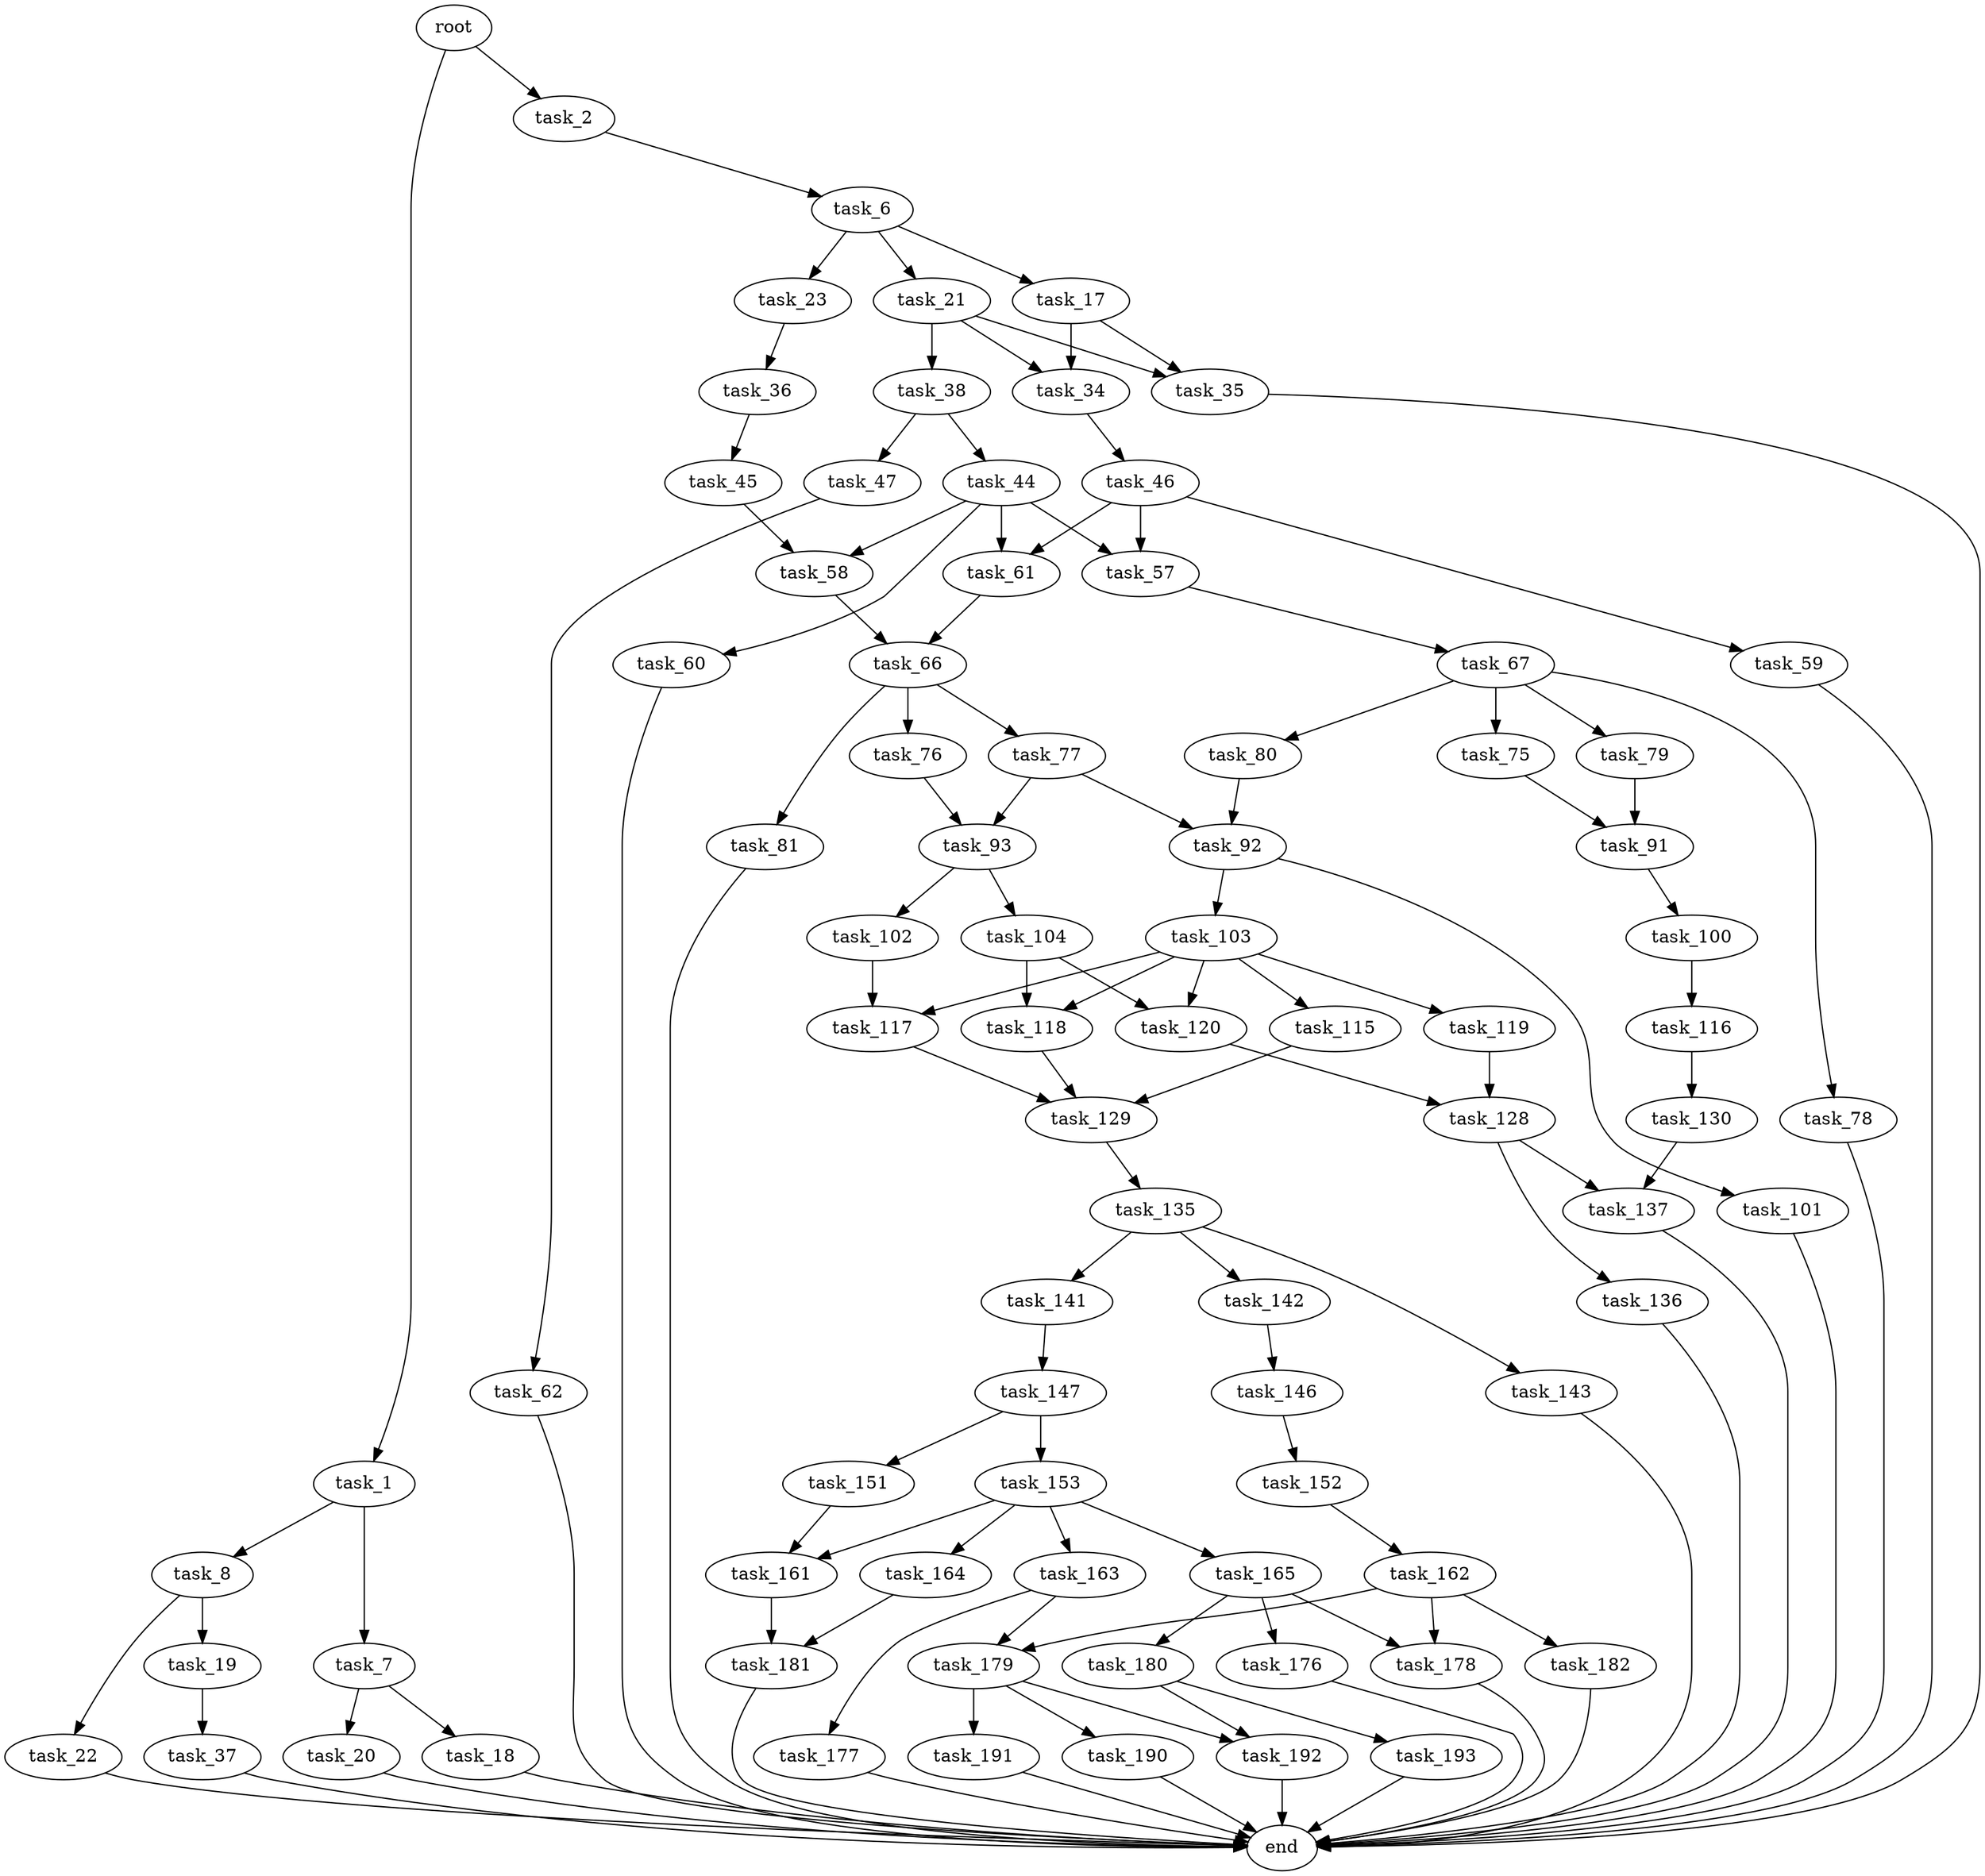 digraph G {
  root [size="0.000000"];
  task_1 [size="136625127182.000000"];
  task_2 [size="277682374055.000000"];
  task_6 [size="4188306098.000000"];
  task_7 [size="368293445632.000000"];
  task_8 [size="650109449869.000000"];
  task_17 [size="34456492725.000000"];
  task_18 [size="11145899443.000000"];
  task_19 [size="17908154463.000000"];
  task_20 [size="134217728000.000000"];
  task_21 [size="41206522776.000000"];
  task_22 [size="26753817835.000000"];
  task_23 [size="1950895888.000000"];
  task_34 [size="111828410479.000000"];
  task_35 [size="361934386.000000"];
  task_36 [size="1817779757.000000"];
  task_37 [size="138397883619.000000"];
  task_38 [size="68719476736.000000"];
  task_44 [size="134217728000.000000"];
  task_45 [size="15646166959.000000"];
  task_46 [size="170351483978.000000"];
  task_47 [size="549755813888.000000"];
  task_57 [size="549755813888.000000"];
  task_58 [size="8589934592.000000"];
  task_59 [size="1212968756.000000"];
  task_60 [size="231928233984.000000"];
  task_61 [size="8589934592.000000"];
  task_62 [size="231928233984.000000"];
  task_66 [size="368293445632.000000"];
  task_67 [size="68719476736.000000"];
  task_75 [size="23589159019.000000"];
  task_76 [size="1200181449.000000"];
  task_77 [size="405162989882.000000"];
  task_78 [size="782757789696.000000"];
  task_79 [size="308848837265.000000"];
  task_80 [size="1073741824000.000000"];
  task_81 [size="1656217756.000000"];
  task_91 [size="244063765996.000000"];
  task_92 [size="8589934592.000000"];
  task_93 [size="28991029248.000000"];
  task_100 [size="12159365726.000000"];
  task_101 [size="10966933528.000000"];
  task_102 [size="106247747638.000000"];
  task_103 [size="68719476736.000000"];
  task_104 [size="28991029248.000000"];
  task_115 [size="549755813888.000000"];
  task_116 [size="62332316155.000000"];
  task_117 [size="4589760556.000000"];
  task_118 [size="782757789696.000000"];
  task_119 [size="44584052294.000000"];
  task_120 [size="82802667597.000000"];
  task_128 [size="14893215617.000000"];
  task_129 [size="144870741196.000000"];
  task_130 [size="12743870392.000000"];
  task_135 [size="244108684962.000000"];
  task_136 [size="48159809148.000000"];
  task_137 [size="6559543118.000000"];
  task_141 [size="18565944785.000000"];
  task_142 [size="368293445632.000000"];
  task_143 [size="134217728000.000000"];
  task_146 [size="668235705622.000000"];
  task_147 [size="8589934592.000000"];
  task_151 [size="8589934592.000000"];
  task_152 [size="262273962268.000000"];
  task_153 [size="273410464230.000000"];
  task_161 [size="563093379428.000000"];
  task_162 [size="1073741824000.000000"];
  task_163 [size="2577571712.000000"];
  task_164 [size="28991029248.000000"];
  task_165 [size="368293445632.000000"];
  task_176 [size="4035705935.000000"];
  task_177 [size="782757789696.000000"];
  task_178 [size="782757789696.000000"];
  task_179 [size="51291888018.000000"];
  task_180 [size="766241861195.000000"];
  task_181 [size="1166872042230.000000"];
  task_182 [size="1073741824000.000000"];
  task_190 [size="6427378112.000000"];
  task_191 [size="6328051961.000000"];
  task_192 [size="28991029248.000000"];
  task_193 [size="443043277981.000000"];
  end [size="0.000000"];

  root -> task_1 [size="1.000000"];
  root -> task_2 [size="1.000000"];
  task_1 -> task_7 [size="209715200.000000"];
  task_1 -> task_8 [size="209715200.000000"];
  task_2 -> task_6 [size="838860800.000000"];
  task_6 -> task_17 [size="75497472.000000"];
  task_6 -> task_21 [size="75497472.000000"];
  task_6 -> task_23 [size="75497472.000000"];
  task_7 -> task_18 [size="411041792.000000"];
  task_7 -> task_20 [size="411041792.000000"];
  task_8 -> task_19 [size="411041792.000000"];
  task_8 -> task_22 [size="411041792.000000"];
  task_17 -> task_34 [size="838860800.000000"];
  task_17 -> task_35 [size="838860800.000000"];
  task_18 -> end [size="1.000000"];
  task_19 -> task_37 [size="75497472.000000"];
  task_20 -> end [size="1.000000"];
  task_21 -> task_34 [size="679477248.000000"];
  task_21 -> task_35 [size="679477248.000000"];
  task_21 -> task_38 [size="679477248.000000"];
  task_22 -> end [size="1.000000"];
  task_23 -> task_36 [size="75497472.000000"];
  task_34 -> task_46 [size="75497472.000000"];
  task_35 -> end [size="1.000000"];
  task_36 -> task_45 [size="33554432.000000"];
  task_37 -> end [size="1.000000"];
  task_38 -> task_44 [size="134217728.000000"];
  task_38 -> task_47 [size="134217728.000000"];
  task_44 -> task_57 [size="209715200.000000"];
  task_44 -> task_58 [size="209715200.000000"];
  task_44 -> task_60 [size="209715200.000000"];
  task_44 -> task_61 [size="209715200.000000"];
  task_45 -> task_58 [size="838860800.000000"];
  task_46 -> task_57 [size="301989888.000000"];
  task_46 -> task_59 [size="301989888.000000"];
  task_46 -> task_61 [size="301989888.000000"];
  task_47 -> task_62 [size="536870912.000000"];
  task_57 -> task_67 [size="536870912.000000"];
  task_58 -> task_66 [size="33554432.000000"];
  task_59 -> end [size="1.000000"];
  task_60 -> end [size="1.000000"];
  task_61 -> task_66 [size="33554432.000000"];
  task_62 -> end [size="1.000000"];
  task_66 -> task_76 [size="411041792.000000"];
  task_66 -> task_77 [size="411041792.000000"];
  task_66 -> task_81 [size="411041792.000000"];
  task_67 -> task_75 [size="134217728.000000"];
  task_67 -> task_78 [size="134217728.000000"];
  task_67 -> task_79 [size="134217728.000000"];
  task_67 -> task_80 [size="134217728.000000"];
  task_75 -> task_91 [size="411041792.000000"];
  task_76 -> task_93 [size="33554432.000000"];
  task_77 -> task_92 [size="301989888.000000"];
  task_77 -> task_93 [size="301989888.000000"];
  task_78 -> end [size="1.000000"];
  task_79 -> task_91 [size="301989888.000000"];
  task_80 -> task_92 [size="838860800.000000"];
  task_81 -> end [size="1.000000"];
  task_91 -> task_100 [size="838860800.000000"];
  task_92 -> task_101 [size="33554432.000000"];
  task_92 -> task_103 [size="33554432.000000"];
  task_93 -> task_102 [size="75497472.000000"];
  task_93 -> task_104 [size="75497472.000000"];
  task_100 -> task_116 [size="209715200.000000"];
  task_101 -> end [size="1.000000"];
  task_102 -> task_117 [size="209715200.000000"];
  task_103 -> task_115 [size="134217728.000000"];
  task_103 -> task_117 [size="134217728.000000"];
  task_103 -> task_118 [size="134217728.000000"];
  task_103 -> task_119 [size="134217728.000000"];
  task_103 -> task_120 [size="134217728.000000"];
  task_104 -> task_118 [size="75497472.000000"];
  task_104 -> task_120 [size="75497472.000000"];
  task_115 -> task_129 [size="536870912.000000"];
  task_116 -> task_130 [size="134217728.000000"];
  task_117 -> task_129 [size="75497472.000000"];
  task_118 -> task_129 [size="679477248.000000"];
  task_119 -> task_128 [size="75497472.000000"];
  task_120 -> task_128 [size="209715200.000000"];
  task_128 -> task_136 [size="33554432.000000"];
  task_128 -> task_137 [size="33554432.000000"];
  task_129 -> task_135 [size="209715200.000000"];
  task_130 -> task_137 [size="679477248.000000"];
  task_135 -> task_141 [size="411041792.000000"];
  task_135 -> task_142 [size="411041792.000000"];
  task_135 -> task_143 [size="411041792.000000"];
  task_136 -> end [size="1.000000"];
  task_137 -> end [size="1.000000"];
  task_141 -> task_147 [size="33554432.000000"];
  task_142 -> task_146 [size="411041792.000000"];
  task_143 -> end [size="1.000000"];
  task_146 -> task_152 [size="411041792.000000"];
  task_147 -> task_151 [size="33554432.000000"];
  task_147 -> task_153 [size="33554432.000000"];
  task_151 -> task_161 [size="33554432.000000"];
  task_152 -> task_162 [size="209715200.000000"];
  task_153 -> task_161 [size="411041792.000000"];
  task_153 -> task_163 [size="411041792.000000"];
  task_153 -> task_164 [size="411041792.000000"];
  task_153 -> task_165 [size="411041792.000000"];
  task_161 -> task_181 [size="679477248.000000"];
  task_162 -> task_178 [size="838860800.000000"];
  task_162 -> task_179 [size="838860800.000000"];
  task_162 -> task_182 [size="838860800.000000"];
  task_163 -> task_177 [size="75497472.000000"];
  task_163 -> task_179 [size="75497472.000000"];
  task_164 -> task_181 [size="75497472.000000"];
  task_165 -> task_176 [size="411041792.000000"];
  task_165 -> task_178 [size="411041792.000000"];
  task_165 -> task_180 [size="411041792.000000"];
  task_176 -> end [size="1.000000"];
  task_177 -> end [size="1.000000"];
  task_178 -> end [size="1.000000"];
  task_179 -> task_190 [size="838860800.000000"];
  task_179 -> task_191 [size="838860800.000000"];
  task_179 -> task_192 [size="838860800.000000"];
  task_180 -> task_192 [size="679477248.000000"];
  task_180 -> task_193 [size="679477248.000000"];
  task_181 -> end [size="1.000000"];
  task_182 -> end [size="1.000000"];
  task_190 -> end [size="1.000000"];
  task_191 -> end [size="1.000000"];
  task_192 -> end [size="1.000000"];
  task_193 -> end [size="1.000000"];
}
